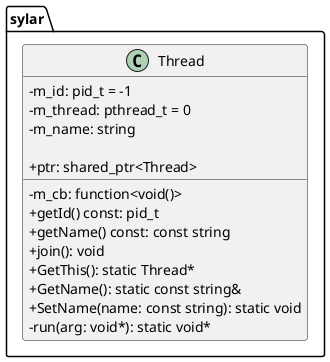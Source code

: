 @startuml
skinparam classAttributeIconSize 0

namespace sylar {

class Thread {
    -m_id: pid_t = -1
    -m_thread: pthread_t = 0
    -m_cb: function<void()>
    -m_name: string

    +ptr: shared_ptr<Thread>
    +getId() const: pid_t
    +getName() const: const string
    +join(): void
    +GetThis(): static Thread*
    +GetName(): static const string&
    +SetName(name: const string): static void
    -run(arg: void*): static void*
}

}

@enduml
